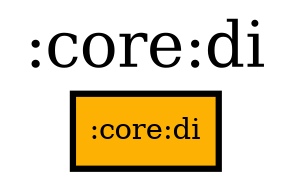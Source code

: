 digraph {
edge ["dir"="forward"]
graph ["dpi"="100","label"=":core:di","labelloc"="t","fontsize"="30","ranksep"="1.5","rankdir"="TB"]
node ["style"="filled"]
":core:di" ["fillcolor"="#FCB103","color"="black","penwidth"="3","shape"="box"]
{
edge ["dir"="none"]
graph ["rank"="same"]
":core:di"
}
}
